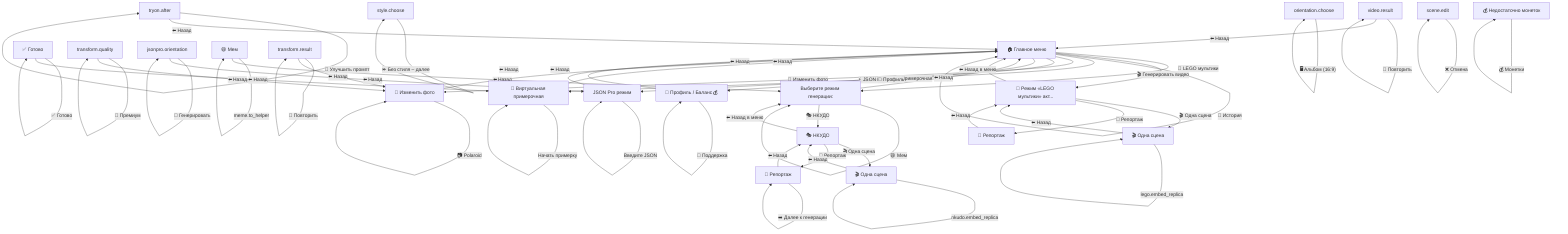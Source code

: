 flowchart TD

  root["🏠 Главное меню"]
  modes["Выберите режим генерации:"]
  lego_menu["🧱 Режим «LEGO мультики» акт..."]
  lego_single["🎬 Одна сцена"]
  lego_reportage["📰 Репортаж"]
  nkudo_menu["🎭 НКУДО"]
  nkudo_single["🎬 Одна сцена"]
  nkudo_reportage["📰 Репортаж"]
  tryon_start["👗 Виртуальная примерочная"]
  tryon_confirm["✅ Готово"]
  tryon_after["tryon.after"]
  transforms["📸 Изменить фото"]
  transform_quality["transform.quality"]
  jsonpro_start["JSON Pro режим"]
  jsonpro_orientation["jsonpro.orientation"]
  profile["👤 Профиль / Баланс 💰"]
  styles["style.choose"]
  orientation["orientation.choose"]
  scene_edit["scene.edit"]
  meme["😄 Мем"]
  video_result["video.result"]
  transform_result["transform.result"]
  low_coins_warning["💰 Недостаточно монеток"]

  root -->|"🎬 Генерировать видео"| modes
  root -->|"🧱 LEGO мультики"| lego_menu
  root -->|"🖼️ Оживить фото"| root
  root -->|"👗 Примерочная"| tryon_start
  root -->|"📸 Изменить фото"| transforms
  root -->|"⚡ JSON Pro"| jsonpro_start
  root -->|"📚 Гайды"| root
  root -->|"👤 Профиль"| profile
  root -->|"📜 История"| root
  modes -->|"🤖 С помощником"| modes
  modes -->|"✋ Вручную"| modes
  modes -->|"😄 Мем"| modes
  modes -->|"🎭 НКУДО"| nkudo_menu
  modes -->|"⬅️ Назад"| root
  lego_menu -->|"🎬 Одна сцена"| lego_single
  lego_menu -->|"📰 Репортаж"| lego_reportage
  lego_menu -->|"⬅️ Назад в меню"| root
  lego_single -->|"🔄 Перегенерировать"| lego_single
  lego_single -->|"✨ Улучшить"| lego_single
  lego_single -->|"lego.embed_replica"| lego_single
  lego_single -->|"⬅️ Назад"| lego_menu
  lego_reportage -->|"⬅️ Назад"| lego_menu
  nkudo_menu -->|"🎬 Одна сцена"| nkudo_single
  nkudo_menu -->|"📰 Репортаж"| nkudo_reportage
  nkudo_menu -->|"⬅️ Назад в меню"| modes
  nkudo_single -->|"🔄 Перегенерировать"| nkudo_single
  nkudo_single -->|"✨ Улучшить"| nkudo_single
  nkudo_single -->|"nkudo.embed_replica"| nkudo_single
  nkudo_single -->|"⬅️ Назад"| nkudo_menu
  nkudo_reportage -->|"🎲 Крутить сцену 1"| nkudo_reportage
  nkudo_reportage -->|"🎲 Крутить сцену 2"| nkudo_reportage
  nkudo_reportage -->|"✏️ Изменить сцену 1"| nkudo_reportage
  nkudo_reportage -->|"✏️ Изменить сцену 2"| nkudo_reportage
  nkudo_reportage -->|"🔄 Всё заново"| nkudo_reportage
  nkudo_reportage -->|"🧠✨ Улучшить помощ..."| nkudo_reportage
  nkudo_reportage -->|"➡️ Далее к генерации"| nkudo_reportage
  nkudo_reportage -->|"⬅️ Назад"| nkudo_menu
  tryon_start -->|"Начать примерку"| tryon_start
  tryon_start -->|"⬅️ Назад"| root
  tryon_confirm -->|"✅ Готово"| tryon_confirm
  tryon_confirm -->|"⬅️ Назад"| tryon_start
  tryon_after -->|"🔄 Поменять местами"| tryon_after
  tryon_after -->|"🔄 Заново"| tryon_after
  tryon_after -->|"🔄 Новая поза"| tryon_after
  tryon_after -->|"🔄 Новая одежда"| tryon_after
  tryon_after -->|"🔄 Новый фон"| tryon_after
  tryon_after -->|"💬 Улучшить промпт"| tryon_after
  tryon_after -->|"⬅️ Назад"| root
  transforms -->|"✨ Удалить фон"| transforms
  transforms -->|"👥 Совместить людей"| transforms
  transforms -->|"🧩 Внедрить объект..."| transforms
  transforms -->|"🪄 Магическая ретушь"| transforms
  transforms -->|"📷 Polaroid"| transforms
  transforms -->|"⬅️ Назад"| root
  transform_quality -->|"⚡ Базовая"| transform_quality
  transform_quality -->|"💎 Премиум"| transform_quality
  transform_quality -->|"⬅️ Назад"| transforms
  jsonpro_start -->|"Введите JSON"| jsonpro_start
  jsonpro_start -->|"⬅️ Назад"| root
  jsonpro_orientation -->|"📱 9:16"| jsonpro_orientation
  jsonpro_orientation -->|"🖥️ 16:9"| jsonpro_orientation
  jsonpro_orientation -->|"🚀 Генерировать"| jsonpro_orientation
  jsonpro_orientation -->|"⬅️ Назад"| jsonpro_start
  profile -->|"📋 Тарифы"| profile
  profile -->|"💰 Монетки"| profile
  profile -->|"🔄 Сменить тариф"| profile
  profile -->|"📜 История платежей"| profile
  profile -->|"📄 Условия"| profile
  profile -->|"💬 Поддержка"| profile
  profile -->|"⬅️ Назад"| root
  styles -->|"🇯🇵 Анимэ"| styles
  styles -->|"🧱 LEGO"| styles
  styles -->|"⏩ Без стиля – далее"| styles
  orientation -->|"📱 Портрет (9:16)"| orientation
  orientation -->|"🖥️ Альбом (16:9)"| orientation
  scene_edit -->|"✅ Сохранить"| scene_edit
  scene_edit -->|"❌ Отмена"| scene_edit
  meme -->|"meme.again"| meme
  meme -->|"meme.to_helper"| meme
  meme -->|"⬅️ Назад"| modes
  video_result -->|"🔄 Повторить"| video_result
  video_result -->|"⬅️ Назад"| root
  transform_result -->|"🔄 Повторить"| transform_result
  transform_result -->|"⬅️ Назад"| transforms
  low_coins_warning -->|"⏭️ Продолжить нес..."| low_coins_warning
  low_coins_warning -->|"💰 Монетки"| low_coins_warning